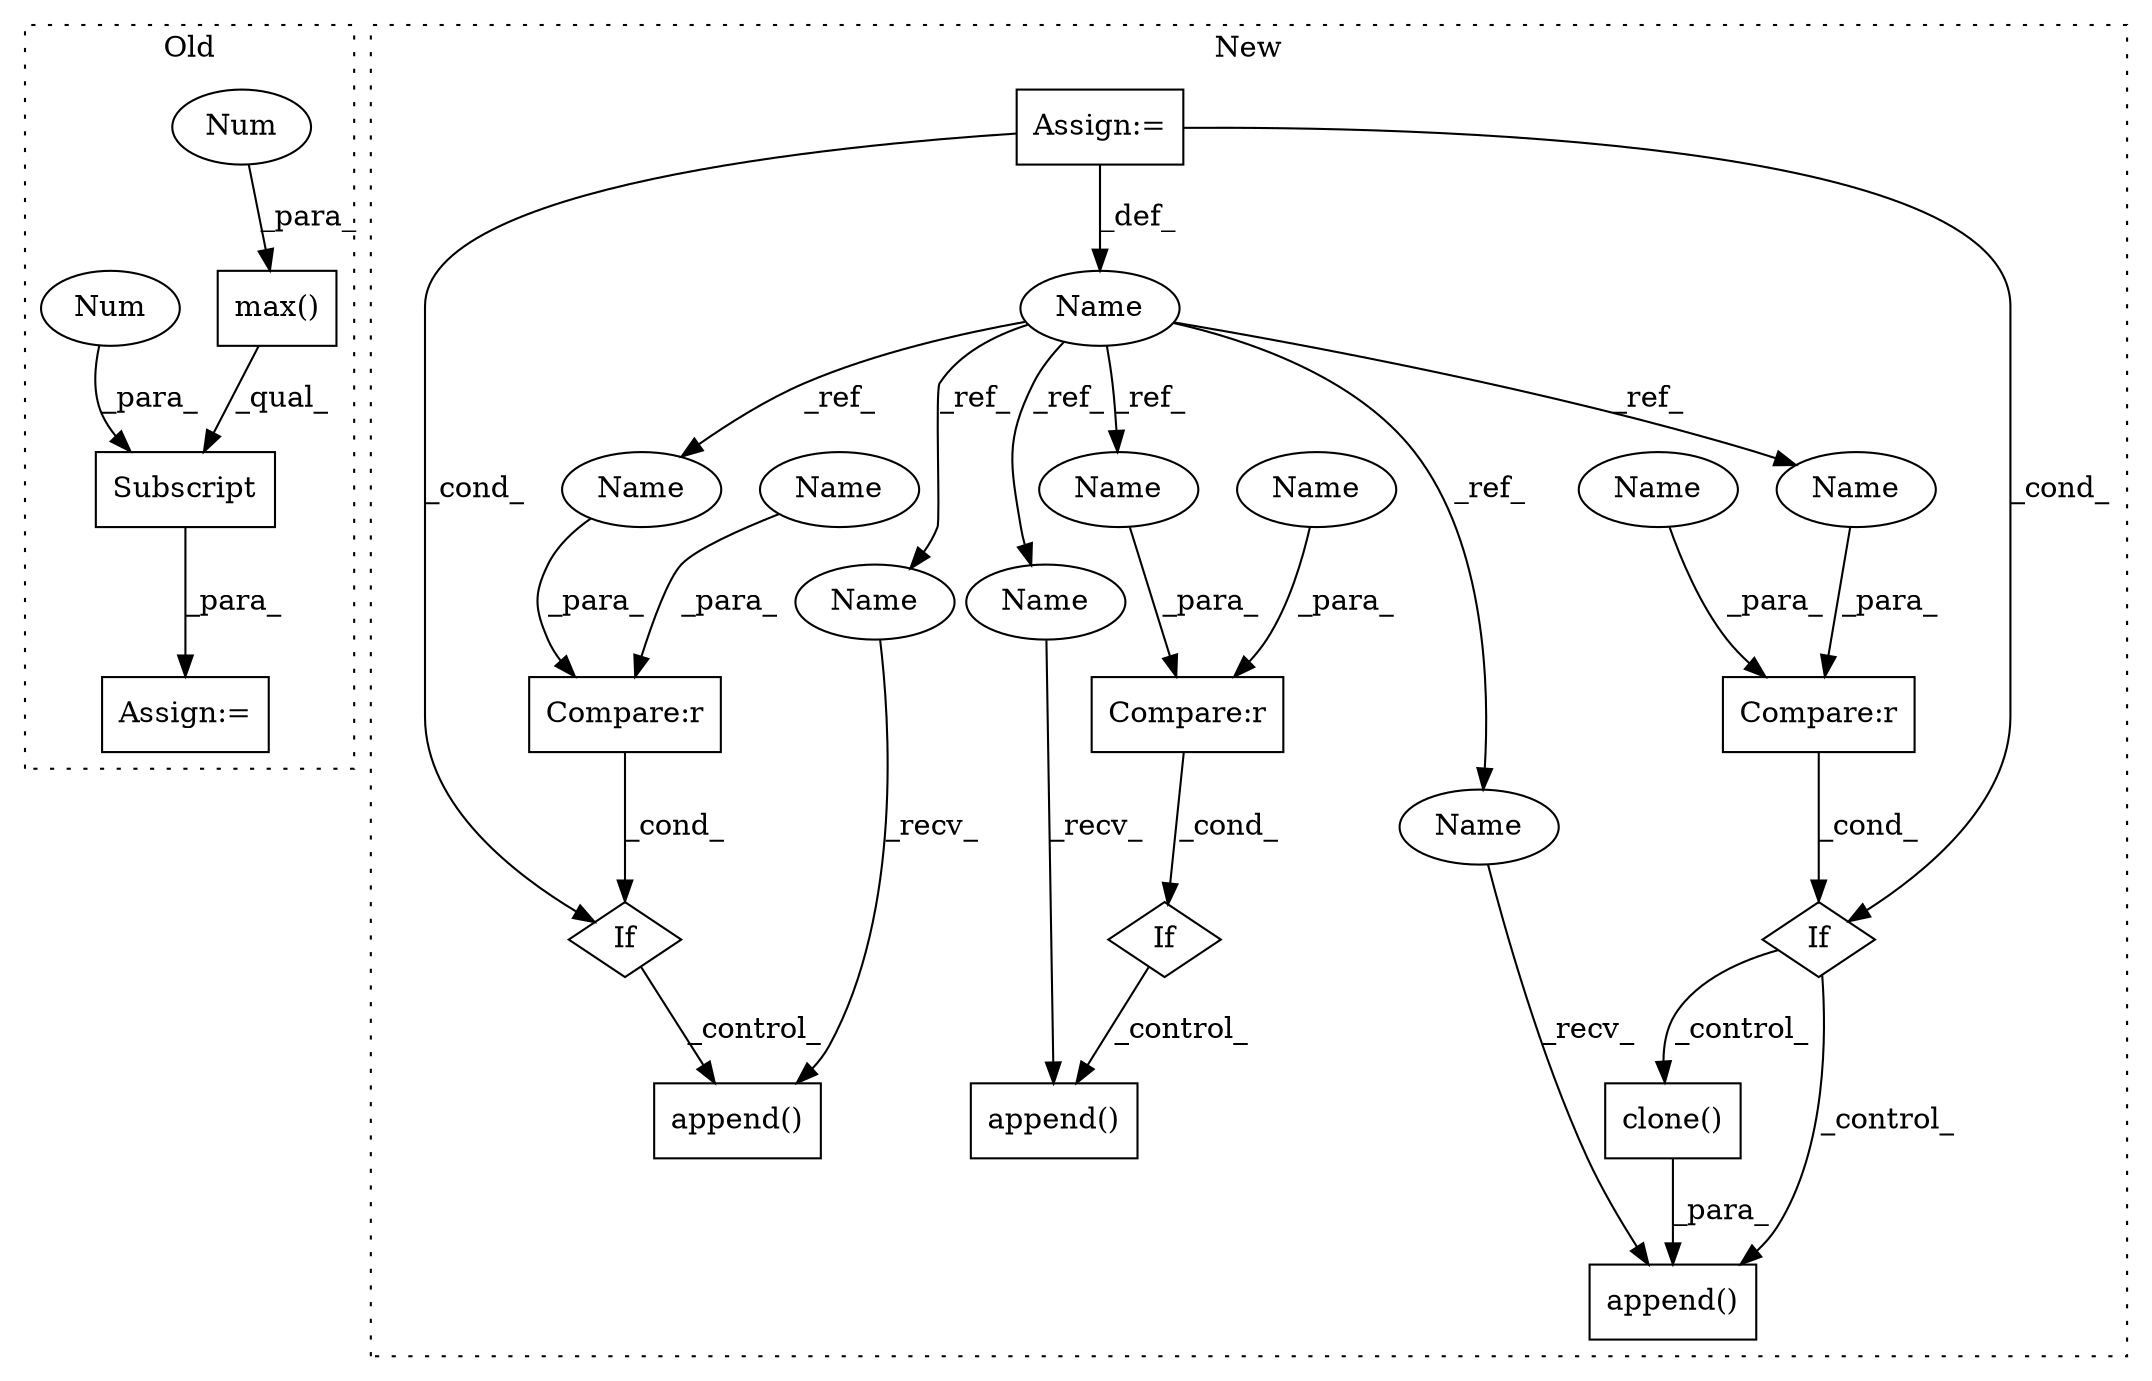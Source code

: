 digraph G {
subgraph cluster0 {
1 [label="max()" a="75" s="16509,16530" l="19,1" shape="box"];
3 [label="Assign:=" a="68" s="16506" l="3" shape="box"];
6 [label="Num" a="76" s="16528" l="2" shape="ellipse"];
7 [label="Subscript" a="63" s="16509,0" l="25,0" shape="box"];
15 [label="Num" a="76" s="16532" l="1" shape="ellipse"];
label = "Old";
style="dotted";
}
subgraph cluster1 {
2 [label="append()" a="75" s="15031,15067" l="15,1" shape="box"];
4 [label="If" a="96" s="14991" l="3" shape="diamond"];
5 [label="Compare:r" a="40" s="14994" l="19" shape="box"];
8 [label="Name" a="87" s="13403" l="7" shape="ellipse"];
9 [label="Compare:r" a="40" s="16208" l="19" shape="box"];
10 [label="If" a="96" s="16205" l="3" shape="diamond"];
11 [label="Compare:r" a="40" s="17181" l="19" shape="box"];
12 [label="If" a="96" s="17178" l="3" shape="diamond"];
13 [label="append()" a="75" s="16245,16281" l="15,1" shape="box"];
14 [label="append()" a="75" s="17218,17254" l="15,1" shape="box"];
16 [label="Assign:=" a="68" s="13410" l="3" shape="box"];
17 [label="clone()" a="75" s="17233" l="21" shape="box"];
18 [label="Name" a="87" s="17196" l="4" shape="ellipse"];
19 [label="Name" a="87" s="16223" l="4" shape="ellipse"];
20 [label="Name" a="87" s="15009" l="4" shape="ellipse"];
21 [label="Name" a="87" s="16245" l="7" shape="ellipse"];
22 [label="Name" a="87" s="15031" l="7" shape="ellipse"];
23 [label="Name" a="87" s="17181" l="7" shape="ellipse"];
24 [label="Name" a="87" s="17218" l="7" shape="ellipse"];
25 [label="Name" a="87" s="16208" l="7" shape="ellipse"];
26 [label="Name" a="87" s="14994" l="7" shape="ellipse"];
label = "New";
style="dotted";
}
1 -> 7 [label="_qual_"];
4 -> 2 [label="_control_"];
5 -> 4 [label="_cond_"];
6 -> 1 [label="_para_"];
7 -> 3 [label="_para_"];
8 -> 22 [label="_ref_"];
8 -> 24 [label="_ref_"];
8 -> 25 [label="_ref_"];
8 -> 26 [label="_ref_"];
8 -> 21 [label="_ref_"];
8 -> 23 [label="_ref_"];
9 -> 10 [label="_cond_"];
10 -> 13 [label="_control_"];
11 -> 12 [label="_cond_"];
12 -> 17 [label="_control_"];
12 -> 14 [label="_control_"];
15 -> 7 [label="_para_"];
16 -> 8 [label="_def_"];
16 -> 12 [label="_cond_"];
16 -> 10 [label="_cond_"];
17 -> 14 [label="_para_"];
18 -> 11 [label="_para_"];
19 -> 9 [label="_para_"];
20 -> 5 [label="_para_"];
21 -> 13 [label="_recv_"];
22 -> 2 [label="_recv_"];
23 -> 11 [label="_para_"];
24 -> 14 [label="_recv_"];
25 -> 9 [label="_para_"];
26 -> 5 [label="_para_"];
}